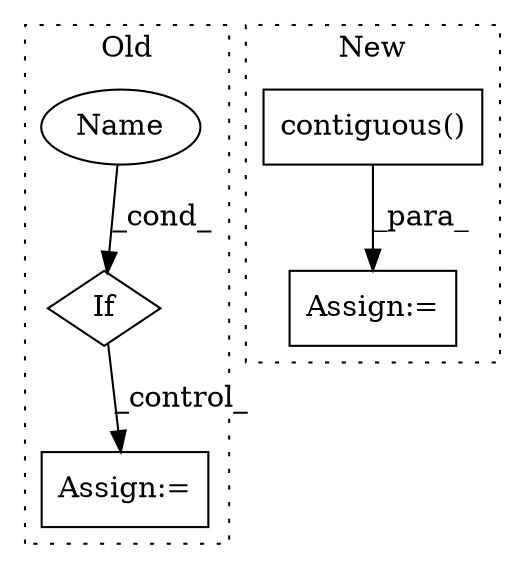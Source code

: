 digraph G {
subgraph cluster0 {
1 [label="If" a="96" s="8300" l="3" shape="diamond"];
4 [label="Assign:=" a="68" s="8339" l="3" shape="box"];
5 [label="Name" a="87" s="8303" l="9" shape="ellipse"];
label = "Old";
style="dotted";
}
subgraph cluster1 {
2 [label="contiguous()" a="75" s="9268" l="51" shape="box"];
3 [label="Assign:=" a="68" s="9265" l="3" shape="box"];
label = "New";
style="dotted";
}
1 -> 4 [label="_control_"];
2 -> 3 [label="_para_"];
5 -> 1 [label="_cond_"];
}